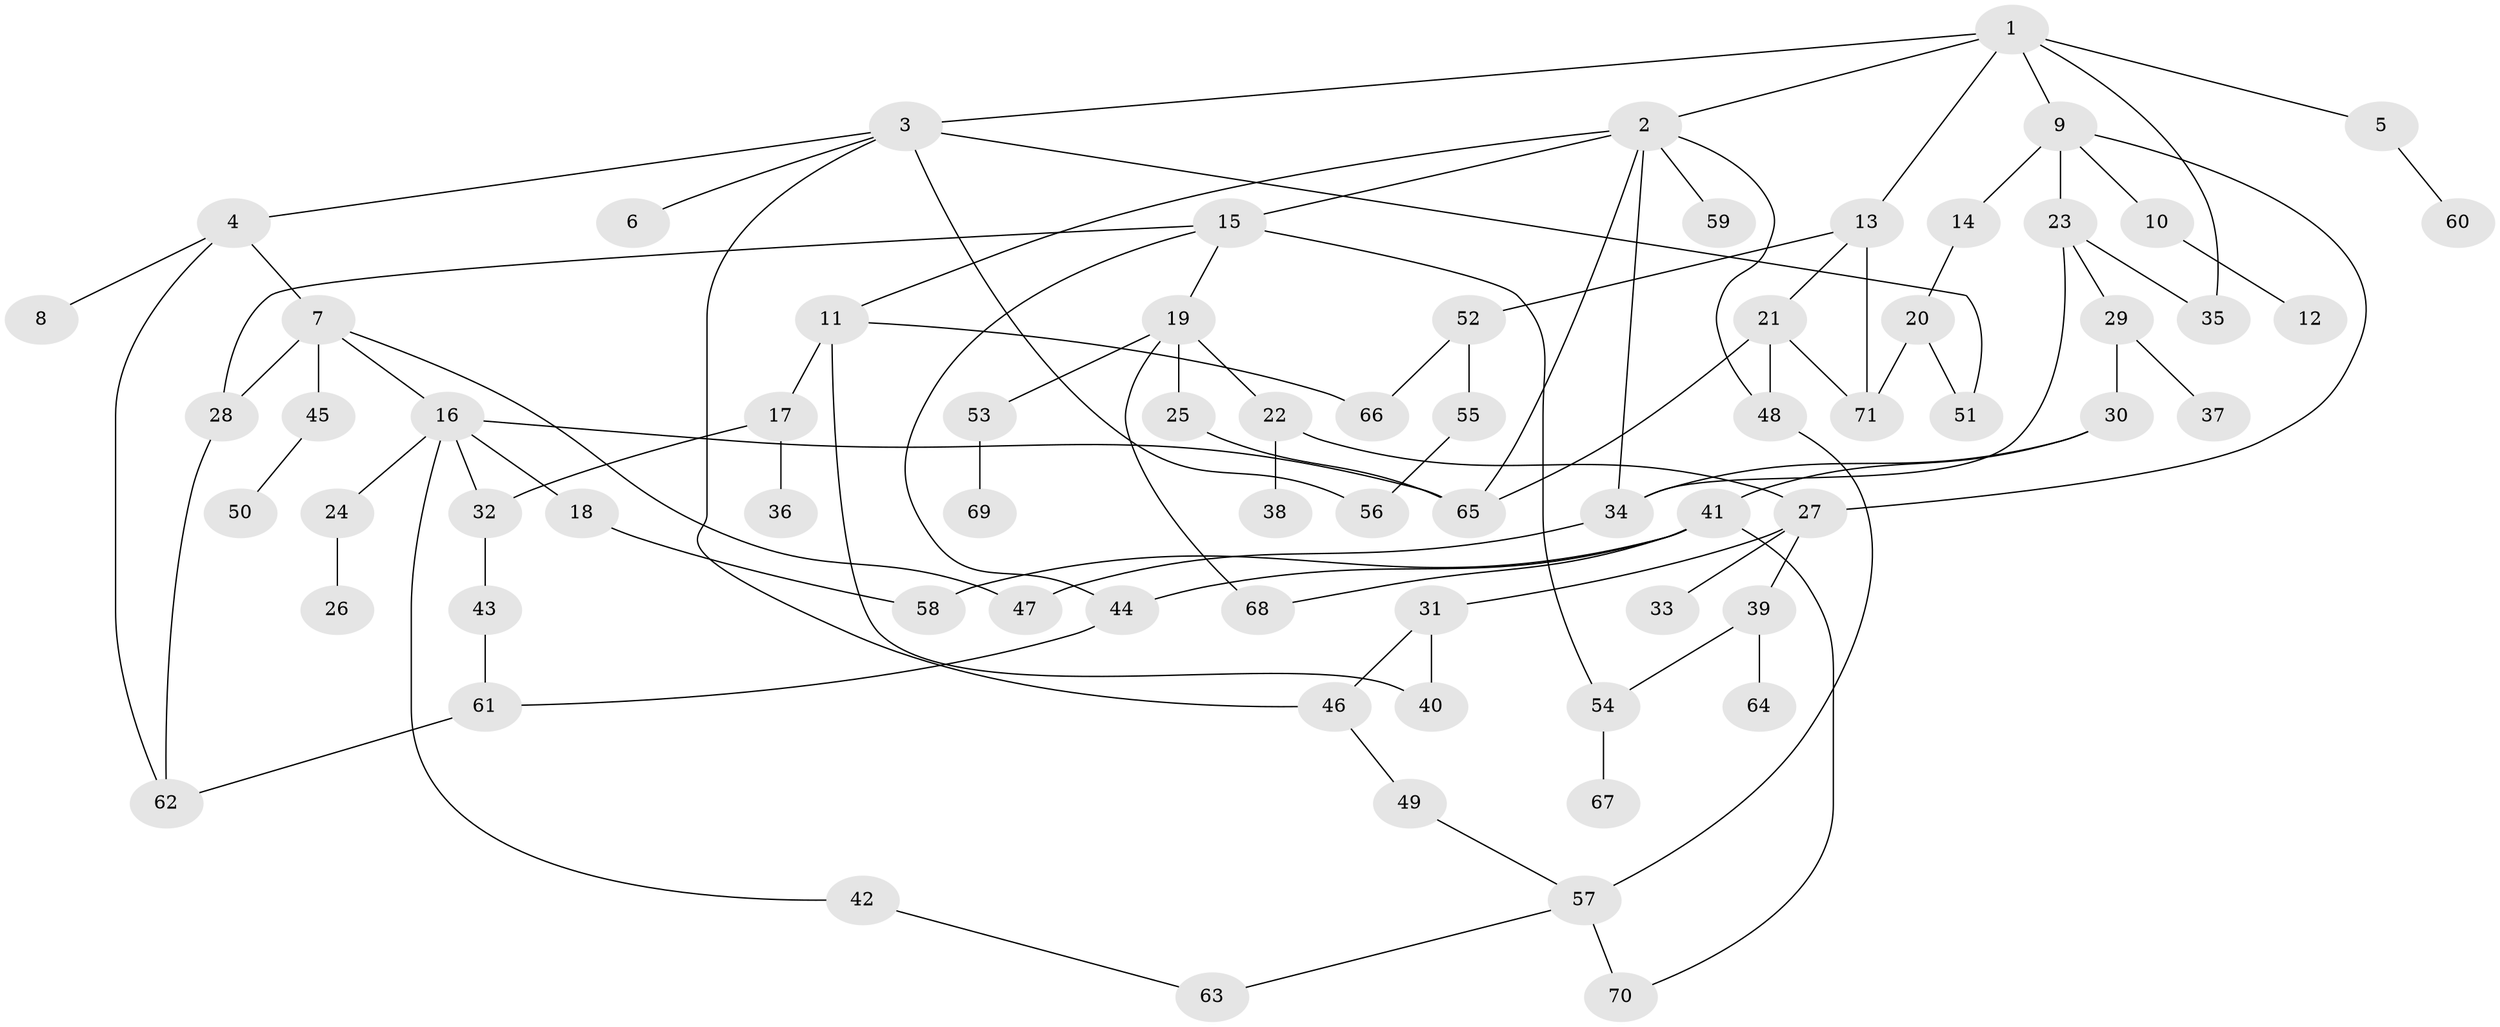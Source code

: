 // coarse degree distribution, {6: 0.06, 2: 0.26, 5: 0.14, 3: 0.16, 1: 0.18, 4: 0.2}
// Generated by graph-tools (version 1.1) at 2025/36/03/04/25 23:36:03]
// undirected, 71 vertices, 98 edges
graph export_dot {
  node [color=gray90,style=filled];
  1;
  2;
  3;
  4;
  5;
  6;
  7;
  8;
  9;
  10;
  11;
  12;
  13;
  14;
  15;
  16;
  17;
  18;
  19;
  20;
  21;
  22;
  23;
  24;
  25;
  26;
  27;
  28;
  29;
  30;
  31;
  32;
  33;
  34;
  35;
  36;
  37;
  38;
  39;
  40;
  41;
  42;
  43;
  44;
  45;
  46;
  47;
  48;
  49;
  50;
  51;
  52;
  53;
  54;
  55;
  56;
  57;
  58;
  59;
  60;
  61;
  62;
  63;
  64;
  65;
  66;
  67;
  68;
  69;
  70;
  71;
  1 -- 2;
  1 -- 3;
  1 -- 5;
  1 -- 9;
  1 -- 13;
  1 -- 35;
  2 -- 11;
  2 -- 15;
  2 -- 34;
  2 -- 59;
  2 -- 48;
  2 -- 65;
  3 -- 4;
  3 -- 6;
  3 -- 46;
  3 -- 56;
  3 -- 51;
  4 -- 7;
  4 -- 8;
  4 -- 62;
  5 -- 60;
  7 -- 16;
  7 -- 45;
  7 -- 47;
  7 -- 28;
  9 -- 10;
  9 -- 14;
  9 -- 23;
  9 -- 27;
  10 -- 12;
  11 -- 17;
  11 -- 40;
  11 -- 66;
  13 -- 21;
  13 -- 52;
  13 -- 71;
  14 -- 20;
  15 -- 19;
  15 -- 28;
  15 -- 54;
  15 -- 44;
  16 -- 18;
  16 -- 24;
  16 -- 42;
  16 -- 65;
  16 -- 32;
  17 -- 32;
  17 -- 36;
  18 -- 58;
  19 -- 22;
  19 -- 25;
  19 -- 53;
  19 -- 68;
  20 -- 51;
  20 -- 71;
  21 -- 48;
  21 -- 65;
  21 -- 71;
  22 -- 38;
  22 -- 27;
  23 -- 29;
  23 -- 35;
  23 -- 34;
  24 -- 26;
  25 -- 65;
  27 -- 31;
  27 -- 33;
  27 -- 39;
  28 -- 62;
  29 -- 30;
  29 -- 37;
  30 -- 41;
  30 -- 34;
  31 -- 46;
  31 -- 40;
  32 -- 43;
  34 -- 47;
  39 -- 54;
  39 -- 64;
  41 -- 44;
  41 -- 58;
  41 -- 68;
  41 -- 70;
  42 -- 63;
  43 -- 61;
  44 -- 61;
  45 -- 50;
  46 -- 49;
  48 -- 57;
  49 -- 57;
  52 -- 55;
  52 -- 66;
  53 -- 69;
  54 -- 67;
  55 -- 56;
  57 -- 70;
  57 -- 63;
  61 -- 62;
}
